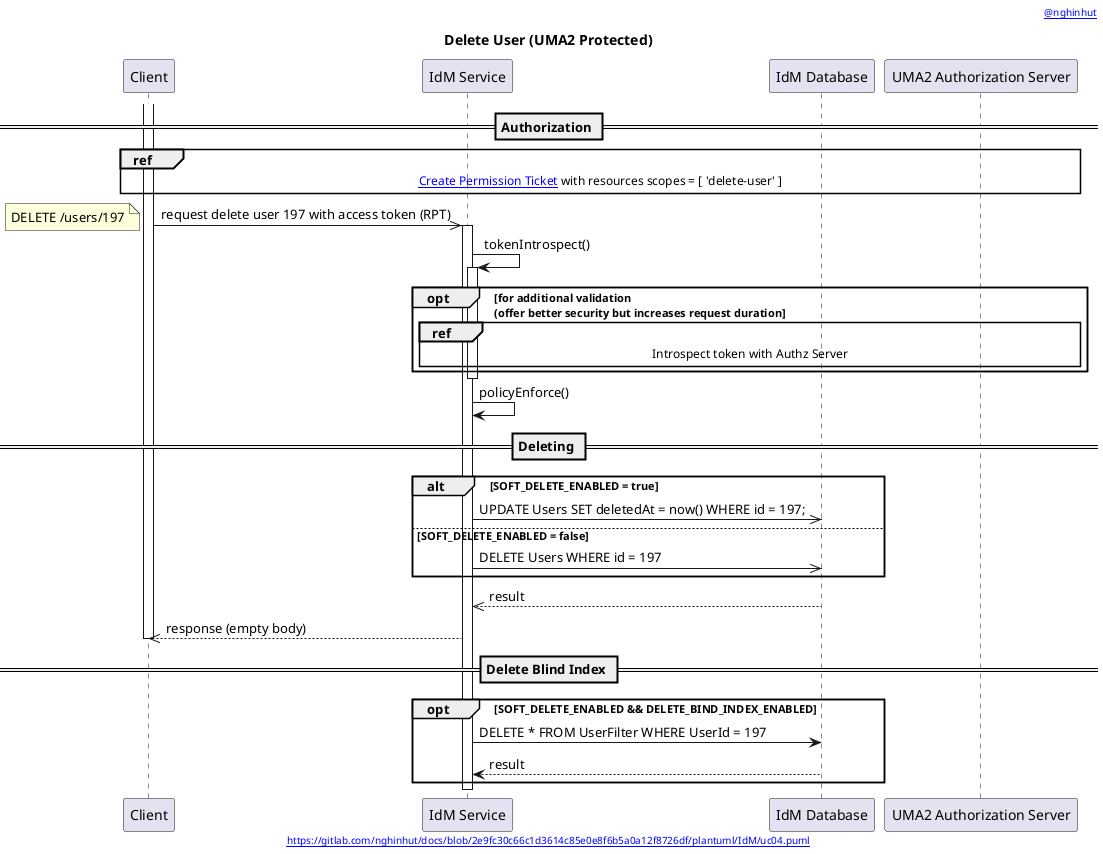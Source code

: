 @startuml
'-----START auto generated metadata please keep comment here to allow auto update-----
'-----DON'T EDIT THIS SECTION, INSTEAD RE-RUN prebuild.sh TO UPDATE-----
header [[https://www.nghinhut.dev?from=http%5C%3A%5C%2F%5C%2Fwww%5C.plantuml%5C.com%5C%2Fplantuml%5C%2Fproxy%3Ffmt%3Dsvg%5C%26src%3Dhttps%5C%3A%5C%2F%5C%2Fgitlab%5C.com%5C%2Fnghinhut%5C%2Fdocs%5C%2Fraw%5C%2F2e9fc30c66c1d3614c85e0e8f6b5a0a12f8726df%5C%2Fplantuml%5C%2FIdM%5C%2Fuc04%5C.puml%0A @nghinhut]]
footer [[http://www.plantuml.com/plantuml/proxy?fmt=svg&src=https://gitlab.com/nghinhut/docs/raw/2e9fc30c66c1d3614c85e0e8f6b5a0a12f8726df/plantuml/IdM/uc04.puml https://gitlab.com/nghinhut/docs/blob/2e9fc30c66c1d3614c85e0e8f6b5a0a12f8726df/plantuml/IdM/uc04.puml]]
'-----END auto generated metadata please keep comment here to allow auto update-----
title Delete User (UMA2 Protected)

!$BASE_URL = "http://www.plantuml.com/plantuml/proxy?fmt=svg&src=" + %getenv("CI_PROJECT_URL") + "/raw/master"

participant "Client" as client
participant "IdM Service" as idm
participant "IdM Database" as db
participant "UMA2 Authorization Server" as as


== Authorization ==
activate client
ref over client, idm, as
    [[$BASE_URL/IdM/create-permission-ticket.function.puml{} Create Permission Ticket]] with resources scopes = [ 'delete-user' ]
end

{start_d1} client ->> idm : request delete user 197 with access token (RPT)
note left
    DELETE /users/197
end note

activate idm
idm -> idm : tokenIntrospect()
activate idm
    opt for additional validation\n(offer better security but increases request duration
        ref over idm, as
            Introspect token with Authz Server
        end
    end
deactivate idm

idm -> idm : policyEnforce()


== Deleting ==
alt SOFT_DELETE_ENABLED = true
    idm ->> db : UPDATE Users SET deletedAt = now() WHERE id = 197;
else SOFT_DELETE_ENABLED = false
    idm ->> db : DELETE Users WHERE id = 197
end
idm <<-- db : result

client <<-- idm : response (empty body)
deactivate client


== Delete Blind Index ==
opt SOFT_DELETE_ENABLED && DELETE_BIND_INDEX_ENABLED
    idm -> db : DELETE * FROM UserFilter WHERE UserId = 197
    idm <-- db : result
end

deactivate idm
@enduml
